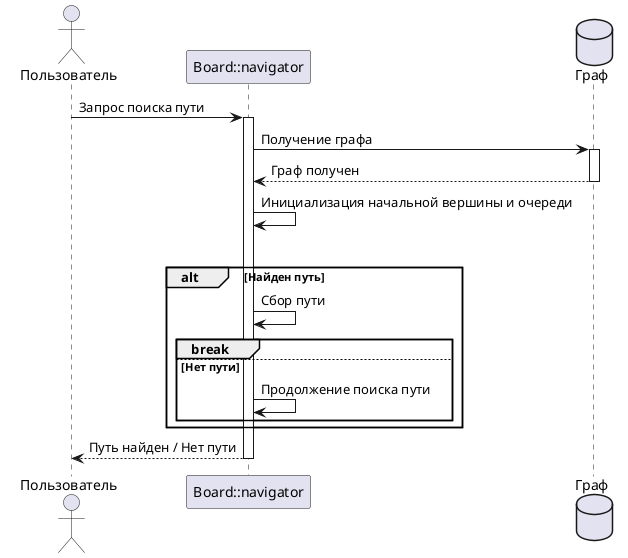 @startuml
actor Пользователь
participant "Board::navigator" as Navigator
database Граф

Пользователь -> Navigator: Запрос поиска пути
activate Navigator

Navigator -> Граф: Получение графа
activate Граф
Граф --> Navigator: Граф получен
deactivate Граф

Navigator -> Navigator: Инициализация начальной вершины и очереди
loop Поиск пути
    alt Найден путь
        Navigator -> Navigator: Сбор пути
        break
    else Нет пути
        Navigator -> Navigator: Продолжение поиска пути
    end
end
Navigator --> Пользователь: Путь найден / Нет пути
deactivate Navigator
@enduml
